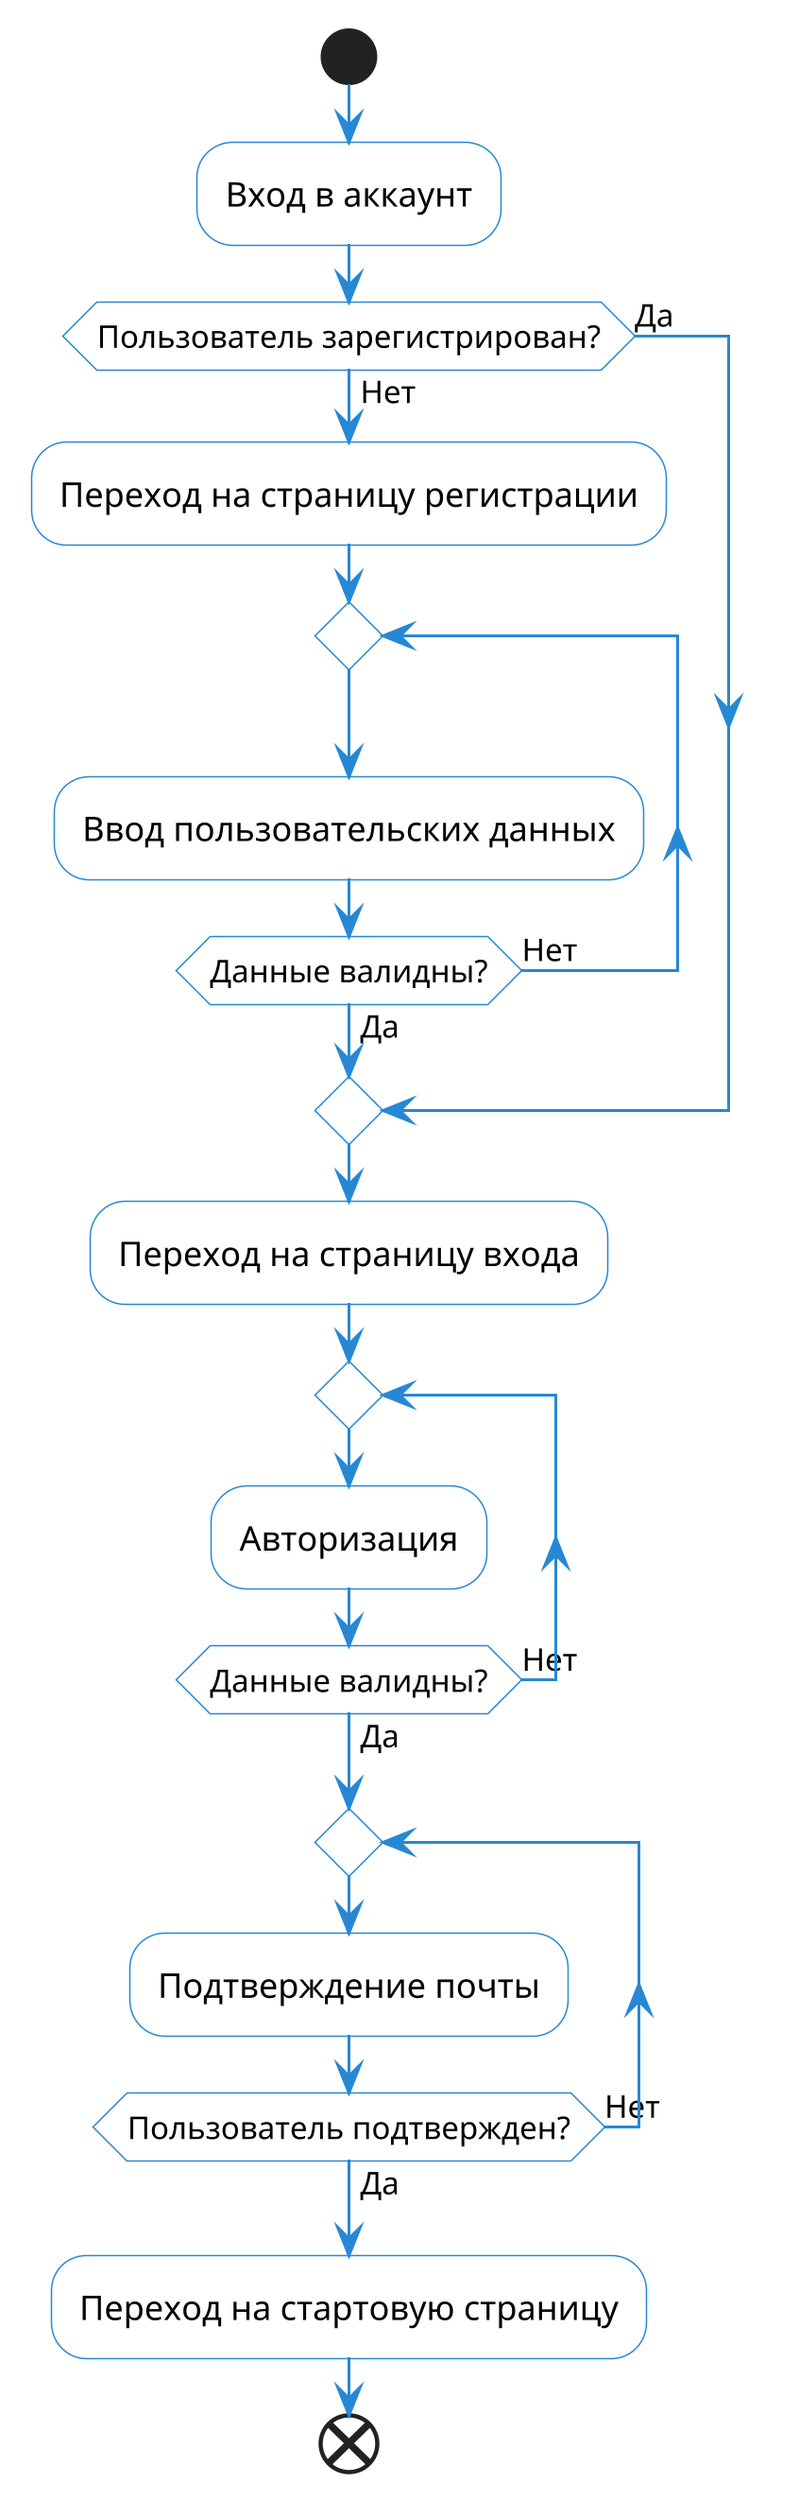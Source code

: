 @startuml

scale 3
skinparam activity {
    BackgroundColor white
    ArrowColor #2688d4
    BorderColor #2688d4
}

start
:Вход в аккаунт;
if (Пользователь зарегистрирован?) then (Да)
else (Нет)
    :Переход на страницу регистрации;
    repeat
    :Ввод пользовательских данных;
    repeat while (Данные валидны?) is (Нет) not (Да)
endif
:Переход на страницу входа;
repeat
:Авторизация;
repeat while (Данные валидны?) is (Нет) not (Да)
repeat
:Подтверждение почты;
repeat while (Пользователь подтвержден?) is (Нет) not (Да)
:Переход на стартовую страницу;
end

@enduml
